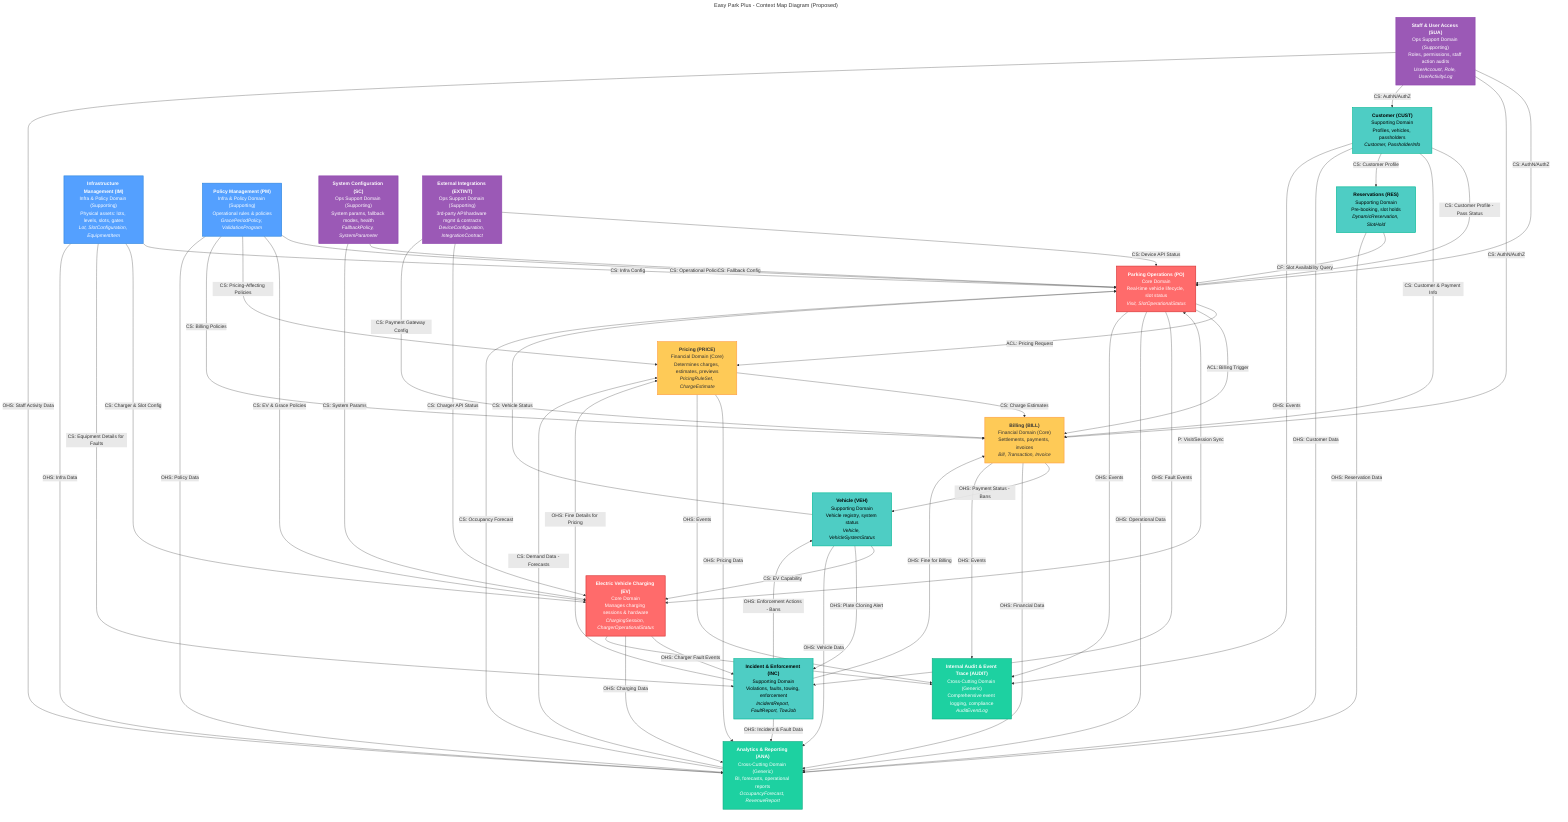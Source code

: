 ---
title: Easy Park Plus - Context Map Diagram (Proposed)
---

graph TB
    %% Define Bounded Contexts
    PO["`**Parking Operations (PO)**
    Core Domain
    Real-time vehicle lifecycle, slot status
    *Visit, SlotOperationalStatus*`"]

    EV["`**Electric Vehicle Charging (EV)**
    Core Domain
    Manages charging sessions & hardware
    *ChargingSession, ChargerOperationalStatus*`"]

    RES["`**Reservations (RES)**
    Supporting Domain
    Pre-booking, slot holds
    *DynamicReservation, SlotHold*`"]

    CUST["`**Customer (CUST)**
    Supporting Domain
    Profiles, vehicles, passholders
    *Customer, PassholderInfo*`"]

    VEH["`**Vehicle (VEH)**
    Supporting Domain
    Vehicle registry, system status
    *Vehicle, VehicleSystemStatus*`"]

    PRICE["`**Pricing (PRICE)**
    Financial Domain (Core)
    Determines charges, estimates, previews
    *PricingRuleSet, ChargeEstimate*`"]

    BILL["`**Billing (BILL)**
    Financial Domain (Core)
    Settlements, payments, invoices
    *Bill, Transaction, Invoice*`"]

    IM["`**Infrastructure Management (IM)**
    Infra & Policy Domain (Supporting)
    Physical assets: lots, levels, slots, gates
    *Lot, SlotConfiguration, EquipmentItem*`"]

    PM["`**Policy Management (PM)**
    Infra & Policy Domain (Supporting)
    Operational rules & policies
    *GracePeriodPolicy, ValidationProgram*`"]

    SUA["`**Staff & User Access (SUA)**
    Ops Support Domain (Supporting)
    Roles, permissions, staff action audits
    *UserAccount, Role, UserActivityLog*`"]

    SC["`**System Configuration (SC)**
    Ops Support Domain (Supporting)
    System params, fallback modes, health
    *FallbackPolicy, SystemParameter*`"]

    EXTINT["`**External Integrations (EXTINT)**
    Ops Support Domain (Supporting)
    3rd-party API/hardware mgmt & contracts
    *DeviceConfiguration, IntegrationContract*`"]

    INC["`**Incident & Enforcement (INC)**
    Supporting Domain
    Violations, faults, towing, enforcement
    *IncidentReport, FaultReport, TowJob*`"]

    ANA["`**Analytics & Reporting (ANA)**
    Cross-Cutting Domain (Generic)
    BI, forecasts, operational reports
    *OccupancyForecast, RevenueReport*`"]

    AUDIT["`**Internal Audit & Event Trace (AUDIT)**
    Cross-Cutting Domain (Generic)
    Comprehensive event logging, compliance
    *AuditEventLog*`"]

    %% Relationships based on Architecture Plan Section 8
    %% Parking Operations (PO)
    IM -->|CS: Infra Config| PO
    PM -->|CS: Operational Policies| PO
    SC -->|CS: Fallback Config| PO
    EXTINT -->|CS: Device API Status| PO
    PO -->|ACL: Pricing Request| PRICE
    PO -->|ACL: Billing Trigger| BILL
    VEH -->|CS: Vehicle Status| PO
    CUST -->|CS: Customer Profile - Pass Status| PO
    RES -->|CF: Slot Availability Query| PO
    ANA -->|CS: Occupancy Forecast| PO

    %% EV Charging (EV)
    IM -->|CS: Charger & Slot Config| EV
    PM -->|CS: EV & Grace Policies| EV
    SC -->|CS: System Params| EV
    EXTINT -->|CS: Charger API Status| EV
    VEH -->|CS: EV Capability| EV
    PO <-->|P: Visit/Session Sync| EV

    %% Pricing (PRICE)
    PM -->|CS: Pricing-Affecting Policies| PRICE
    ANA -->|CS: Demand Data - Forecasts| PRICE
    INC -->|OHS: Fine Details for Pricing| PRICE

    %% Billing (BILL)
    PRICE -->|CS: Charge Estimates| BILL
    EXTINT -->|CS: Payment Gateway Config| BILL
    CUST -->|CS: Customer & Payment Info| BILL
    PM -->|CS: Billing Policies| BILL
    INC -->|OHS: Fine for Billing| BILL


    %% Customer (CUST)
    CUST -->|CS: Customer Profile| RES

    %% Vehicle (VEH)
    BILL -->|OHS: Payment Status - Bans| VEH
    INC -->|OHS: Enforcement Actions - Bans| VEH
    VEH -->|OHS: Plate Cloning Alert| INC

    %% Staff & User Access (SUA) - Examples
    SUA -->|CS: AuthN/AuthZ| PO
    SUA -->|CS: AuthN/AuthZ| BILL
    SUA -->|CS: AuthN/AuthZ| CUST

    %% Incident & Enforcement (INC)
    PO -->|OHS: Fault Events| INC
    EV -->|OHS: Charger Fault Events| INC
    IM -->|CS: Equipment Details for Faults| INC

    %% Analytics & Reporting (ANA) - Consumes from many, publishes forecasts
    PO -->|OHS: Operational Data| ANA
    EV -->|OHS: Charging Data| ANA
    BILL -->|OHS: Financial Data| ANA
    PRICE -->|OHS: Pricing Data| ANA
    INC -->|OHS: Incident & Fault Data| ANA
    CUST -->|OHS: Customer Data| ANA
    RES -->|OHS: Reservation Data| ANA
    VEH -->|OHS: Vehicle Data| ANA
    IM -->|OHS: Infra Data| ANA
    PM -->|OHS: Policy Data| ANA
    SUA -->|OHS: Staff Activity Data| ANA


    %% Internal Audit & Event Trace (AUDIT) - Consumes from all
    PO -->|OHS: Events| AUDIT
    EV -->|OHS: Events| AUDIT
    BILL -->|OHS: Events| AUDIT
    PRICE -->|OHS: Events| AUDIT
    CUST -->|OHS: Events| AUDIT
    %% (Implied: All other services also publish events to AUDIT)


    %% Styling
    classDef coreContext fill:#ff6b6b,stroke:#d63031,stroke-width:2px,color:#fff
    classDef supportingContext fill:#4ecdc4,stroke:#00b894,stroke-width:2px,color:#000
    classDef financialContext fill:#feca57,stroke:#ff9f43,stroke-width:2px,color:#333
    classDef infraPolicyContext fill:#54a0ff,stroke:#2e86de,stroke-width:2px,color:#fff
    classDef opsSupportContext fill:#9b59b6,stroke:#8e44ad,stroke-width:2px,color:#fff
    classDef genericContext fill:#1dd1a1,stroke:#10ac84,stroke-width:2px,color:#fff

    class PO,EV coreContext
    class PRICE,BILL financialContext
    class RES,CUST,VEH,INC supportingContext
    class IM,PM infraPolicyContext
    class SUA,SC,EXTINT opsSupportContext
    class ANA,AUDIT genericContext